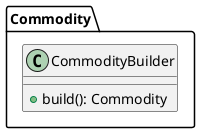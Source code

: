 @startuml

    class Commodity.CommodityBuilder [[Commodity.CommodityBuilder.html]] {
        +build(): Commodity
    }

@enduml
